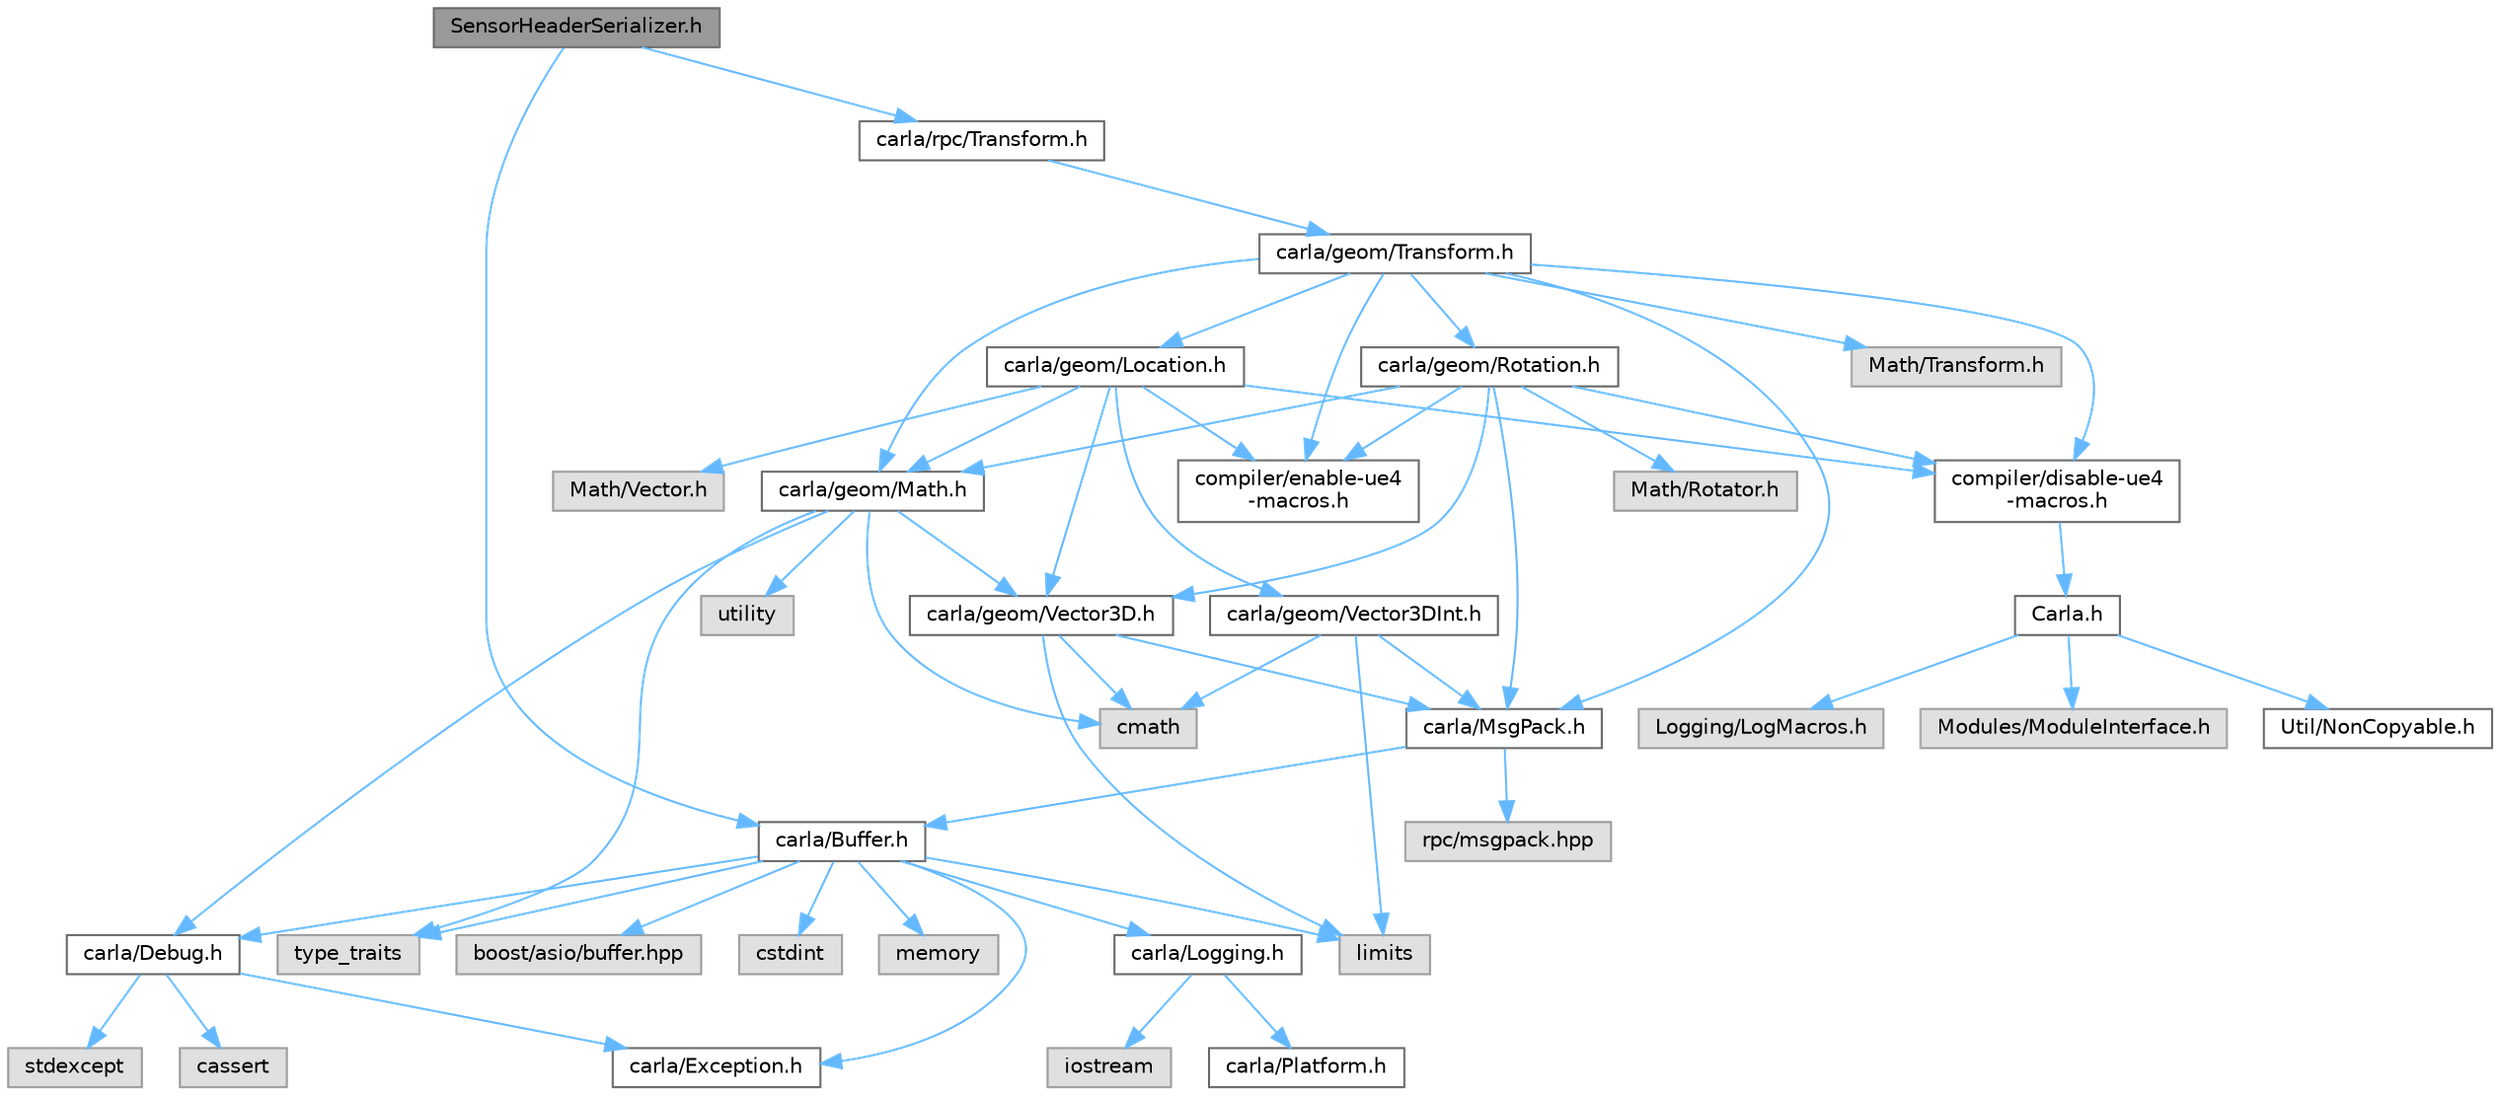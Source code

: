 digraph "SensorHeaderSerializer.h"
{
 // INTERACTIVE_SVG=YES
 // LATEX_PDF_SIZE
  bgcolor="transparent";
  edge [fontname=Helvetica,fontsize=10,labelfontname=Helvetica,labelfontsize=10];
  node [fontname=Helvetica,fontsize=10,shape=box,height=0.2,width=0.4];
  Node1 [id="Node000001",label="SensorHeaderSerializer.h",height=0.2,width=0.4,color="gray40", fillcolor="grey60", style="filled", fontcolor="black",tooltip=" "];
  Node1 -> Node2 [id="edge1_Node000001_Node000002",color="steelblue1",style="solid",tooltip=" "];
  Node2 [id="Node000002",label="carla/Buffer.h",height=0.2,width=0.4,color="grey40", fillcolor="white", style="filled",URL="$d2/dda/carla_2Buffer_8h.html",tooltip=" "];
  Node2 -> Node3 [id="edge2_Node000002_Node000003",color="steelblue1",style="solid",tooltip=" "];
  Node3 [id="Node000003",label="carla/Debug.h",height=0.2,width=0.4,color="grey40", fillcolor="white", style="filled",URL="$d4/deb/Debug_8h.html",tooltip=" "];
  Node3 -> Node4 [id="edge3_Node000003_Node000004",color="steelblue1",style="solid",tooltip=" "];
  Node4 [id="Node000004",label="carla/Exception.h",height=0.2,width=0.4,color="grey40", fillcolor="white", style="filled",URL="$d8/d8a/Exception_8h.html",tooltip=" "];
  Node3 -> Node5 [id="edge4_Node000003_Node000005",color="steelblue1",style="solid",tooltip=" "];
  Node5 [id="Node000005",label="stdexcept",height=0.2,width=0.4,color="grey60", fillcolor="#E0E0E0", style="filled",tooltip=" "];
  Node3 -> Node6 [id="edge5_Node000003_Node000006",color="steelblue1",style="solid",tooltip=" "];
  Node6 [id="Node000006",label="cassert",height=0.2,width=0.4,color="grey60", fillcolor="#E0E0E0", style="filled",tooltip=" "];
  Node2 -> Node4 [id="edge6_Node000002_Node000004",color="steelblue1",style="solid",tooltip=" "];
  Node2 -> Node7 [id="edge7_Node000002_Node000007",color="steelblue1",style="solid",tooltip=" "];
  Node7 [id="Node000007",label="carla/Logging.h",height=0.2,width=0.4,color="grey40", fillcolor="white", style="filled",URL="$de/d87/Logging_8h.html",tooltip=" "];
  Node7 -> Node8 [id="edge8_Node000007_Node000008",color="steelblue1",style="solid",tooltip=" "];
  Node8 [id="Node000008",label="carla/Platform.h",height=0.2,width=0.4,color="grey40", fillcolor="white", style="filled",URL="$d9/dd0/Platform_8h.html",tooltip=" "];
  Node7 -> Node9 [id="edge9_Node000007_Node000009",color="steelblue1",style="solid",tooltip=" "];
  Node9 [id="Node000009",label="iostream",height=0.2,width=0.4,color="grey60", fillcolor="#E0E0E0", style="filled",tooltip=" "];
  Node2 -> Node10 [id="edge10_Node000002_Node000010",color="steelblue1",style="solid",tooltip=" "];
  Node10 [id="Node000010",label="boost/asio/buffer.hpp",height=0.2,width=0.4,color="grey60", fillcolor="#E0E0E0", style="filled",tooltip=" "];
  Node2 -> Node11 [id="edge11_Node000002_Node000011",color="steelblue1",style="solid",tooltip=" "];
  Node11 [id="Node000011",label="cstdint",height=0.2,width=0.4,color="grey60", fillcolor="#E0E0E0", style="filled",tooltip=" "];
  Node2 -> Node12 [id="edge12_Node000002_Node000012",color="steelblue1",style="solid",tooltip=" "];
  Node12 [id="Node000012",label="limits",height=0.2,width=0.4,color="grey60", fillcolor="#E0E0E0", style="filled",tooltip=" "];
  Node2 -> Node13 [id="edge13_Node000002_Node000013",color="steelblue1",style="solid",tooltip=" "];
  Node13 [id="Node000013",label="memory",height=0.2,width=0.4,color="grey60", fillcolor="#E0E0E0", style="filled",tooltip=" "];
  Node2 -> Node14 [id="edge14_Node000002_Node000014",color="steelblue1",style="solid",tooltip=" "];
  Node14 [id="Node000014",label="type_traits",height=0.2,width=0.4,color="grey60", fillcolor="#E0E0E0", style="filled",tooltip=" "];
  Node1 -> Node15 [id="edge15_Node000001_Node000015",color="steelblue1",style="solid",tooltip=" "];
  Node15 [id="Node000015",label="carla/rpc/Transform.h",height=0.2,width=0.4,color="grey40", fillcolor="white", style="filled",URL="$df/d36/rpc_2Transform_8h.html",tooltip=" "];
  Node15 -> Node16 [id="edge16_Node000015_Node000016",color="steelblue1",style="solid",tooltip=" "];
  Node16 [id="Node000016",label="carla/geom/Transform.h",height=0.2,width=0.4,color="grey40", fillcolor="white", style="filled",URL="$de/d17/geom_2Transform_8h.html",tooltip=" "];
  Node16 -> Node17 [id="edge17_Node000016_Node000017",color="steelblue1",style="solid",tooltip=" "];
  Node17 [id="Node000017",label="carla/MsgPack.h",height=0.2,width=0.4,color="grey40", fillcolor="white", style="filled",URL="$d9/d6f/MsgPack_8h.html",tooltip=" "];
  Node17 -> Node2 [id="edge18_Node000017_Node000002",color="steelblue1",style="solid",tooltip=" "];
  Node17 -> Node18 [id="edge19_Node000017_Node000018",color="steelblue1",style="solid",tooltip=" "];
  Node18 [id="Node000018",label="rpc/msgpack.hpp",height=0.2,width=0.4,color="grey60", fillcolor="#E0E0E0", style="filled",tooltip=" "];
  Node16 -> Node19 [id="edge20_Node000016_Node000019",color="steelblue1",style="solid",tooltip=" "];
  Node19 [id="Node000019",label="carla/geom/Location.h",height=0.2,width=0.4,color="grey40", fillcolor="white", style="filled",URL="$d9/d8b/geom_2Location_8h.html",tooltip=" "];
  Node19 -> Node20 [id="edge21_Node000019_Node000020",color="steelblue1",style="solid",tooltip=" "];
  Node20 [id="Node000020",label="carla/geom/Vector3D.h",height=0.2,width=0.4,color="grey40", fillcolor="white", style="filled",URL="$de/d70/geom_2Vector3D_8h.html",tooltip=" "];
  Node20 -> Node17 [id="edge22_Node000020_Node000017",color="steelblue1",style="solid",tooltip=" "];
  Node20 -> Node21 [id="edge23_Node000020_Node000021",color="steelblue1",style="solid",tooltip=" "];
  Node21 [id="Node000021",label="cmath",height=0.2,width=0.4,color="grey60", fillcolor="#E0E0E0", style="filled",tooltip=" "];
  Node20 -> Node12 [id="edge24_Node000020_Node000012",color="steelblue1",style="solid",tooltip=" "];
  Node19 -> Node22 [id="edge25_Node000019_Node000022",color="steelblue1",style="solid",tooltip=" "];
  Node22 [id="Node000022",label="carla/geom/Vector3DInt.h",height=0.2,width=0.4,color="grey40", fillcolor="white", style="filled",URL="$d1/da4/Vector3DInt_8h.html",tooltip=" "];
  Node22 -> Node17 [id="edge26_Node000022_Node000017",color="steelblue1",style="solid",tooltip=" "];
  Node22 -> Node21 [id="edge27_Node000022_Node000021",color="steelblue1",style="solid",tooltip=" "];
  Node22 -> Node12 [id="edge28_Node000022_Node000012",color="steelblue1",style="solid",tooltip=" "];
  Node19 -> Node23 [id="edge29_Node000019_Node000023",color="steelblue1",style="solid",tooltip=" "];
  Node23 [id="Node000023",label="carla/geom/Math.h",height=0.2,width=0.4,color="grey40", fillcolor="white", style="filled",URL="$db/d8a/Math_8h.html",tooltip=" "];
  Node23 -> Node3 [id="edge30_Node000023_Node000003",color="steelblue1",style="solid",tooltip=" "];
  Node23 -> Node20 [id="edge31_Node000023_Node000020",color="steelblue1",style="solid",tooltip=" "];
  Node23 -> Node21 [id="edge32_Node000023_Node000021",color="steelblue1",style="solid",tooltip=" "];
  Node23 -> Node14 [id="edge33_Node000023_Node000014",color="steelblue1",style="solid",tooltip=" "];
  Node23 -> Node24 [id="edge34_Node000023_Node000024",color="steelblue1",style="solid",tooltip=" "];
  Node24 [id="Node000024",label="utility",height=0.2,width=0.4,color="grey60", fillcolor="#E0E0E0", style="filled",tooltip=" "];
  Node19 -> Node25 [id="edge35_Node000019_Node000025",color="steelblue1",style="solid",tooltip=" "];
  Node25 [id="Node000025",label="compiler/enable-ue4\l-macros.h",height=0.2,width=0.4,color="grey40", fillcolor="white", style="filled",URL="$d9/da2/enable-ue4-macros_8h.html",tooltip=" "];
  Node19 -> Node26 [id="edge36_Node000019_Node000026",color="steelblue1",style="solid",tooltip=" "];
  Node26 [id="Node000026",label="Math/Vector.h",height=0.2,width=0.4,color="grey60", fillcolor="#E0E0E0", style="filled",tooltip=" "];
  Node19 -> Node27 [id="edge37_Node000019_Node000027",color="steelblue1",style="solid",tooltip=" "];
  Node27 [id="Node000027",label="compiler/disable-ue4\l-macros.h",height=0.2,width=0.4,color="grey40", fillcolor="white", style="filled",URL="$d2/d02/disable-ue4-macros_8h.html",tooltip=" "];
  Node27 -> Node28 [id="edge38_Node000027_Node000028",color="steelblue1",style="solid",tooltip=" "];
  Node28 [id="Node000028",label="Carla.h",height=0.2,width=0.4,color="grey40", fillcolor="white", style="filled",URL="$d7/d7d/Carla_8h.html",tooltip=" "];
  Node28 -> Node29 [id="edge39_Node000028_Node000029",color="steelblue1",style="solid",tooltip=" "];
  Node29 [id="Node000029",label="Util/NonCopyable.h",height=0.2,width=0.4,color="grey40", fillcolor="white", style="filled",URL="$d4/d57/Unreal_2CarlaUE4_2Plugins_2Carla_2Source_2Carla_2Util_2NonCopyable_8h.html",tooltip=" "];
  Node28 -> Node30 [id="edge40_Node000028_Node000030",color="steelblue1",style="solid",tooltip=" "];
  Node30 [id="Node000030",label="Logging/LogMacros.h",height=0.2,width=0.4,color="grey60", fillcolor="#E0E0E0", style="filled",tooltip=" "];
  Node28 -> Node31 [id="edge41_Node000028_Node000031",color="steelblue1",style="solid",tooltip=" "];
  Node31 [id="Node000031",label="Modules/ModuleInterface.h",height=0.2,width=0.4,color="grey60", fillcolor="#E0E0E0", style="filled",tooltip=" "];
  Node16 -> Node23 [id="edge42_Node000016_Node000023",color="steelblue1",style="solid",tooltip=" "];
  Node16 -> Node32 [id="edge43_Node000016_Node000032",color="steelblue1",style="solid",tooltip=" "];
  Node32 [id="Node000032",label="carla/geom/Rotation.h",height=0.2,width=0.4,color="grey40", fillcolor="white", style="filled",URL="$d0/d8f/Rotation_8h.html",tooltip=" "];
  Node32 -> Node17 [id="edge44_Node000032_Node000017",color="steelblue1",style="solid",tooltip=" "];
  Node32 -> Node23 [id="edge45_Node000032_Node000023",color="steelblue1",style="solid",tooltip=" "];
  Node32 -> Node20 [id="edge46_Node000032_Node000020",color="steelblue1",style="solid",tooltip=" "];
  Node32 -> Node25 [id="edge47_Node000032_Node000025",color="steelblue1",style="solid",tooltip=" "];
  Node32 -> Node33 [id="edge48_Node000032_Node000033",color="steelblue1",style="solid",tooltip=" "];
  Node33 [id="Node000033",label="Math/Rotator.h",height=0.2,width=0.4,color="grey60", fillcolor="#E0E0E0", style="filled",tooltip=" "];
  Node32 -> Node27 [id="edge49_Node000032_Node000027",color="steelblue1",style="solid",tooltip=" "];
  Node16 -> Node25 [id="edge50_Node000016_Node000025",color="steelblue1",style="solid",tooltip=" "];
  Node16 -> Node34 [id="edge51_Node000016_Node000034",color="steelblue1",style="solid",tooltip=" "];
  Node34 [id="Node000034",label="Math/Transform.h",height=0.2,width=0.4,color="grey60", fillcolor="#E0E0E0", style="filled",tooltip=" "];
  Node16 -> Node27 [id="edge52_Node000016_Node000027",color="steelblue1",style="solid",tooltip=" "];
}
